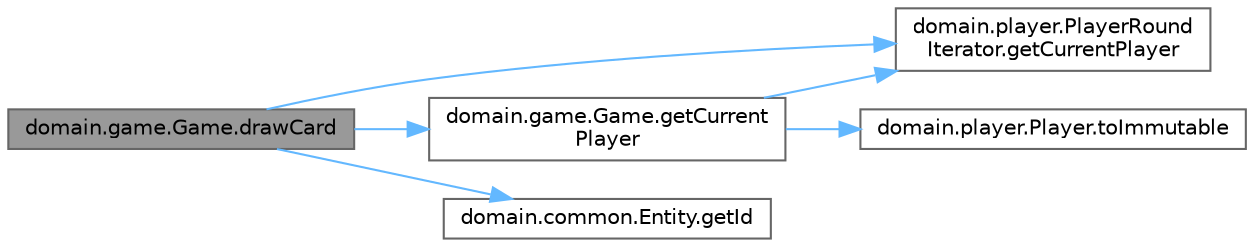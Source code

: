 digraph "domain.game.Game.drawCard"
{
 // LATEX_PDF_SIZE
  bgcolor="transparent";
  edge [fontname=Helvetica,fontsize=10,labelfontname=Helvetica,labelfontsize=10];
  node [fontname=Helvetica,fontsize=10,shape=box,height=0.2,width=0.4];
  rankdir="LR";
  Node1 [id="Node000001",label="domain.game.Game.drawCard",height=0.2,width=0.4,color="gray40", fillcolor="grey60", style="filled", fontcolor="black",tooltip="Permite al jugador actual robar una carta del mazo."];
  Node1 -> Node2 [id="edge6_Node000001_Node000002",color="steelblue1",style="solid",tooltip=" "];
  Node2 [id="Node000002",label="domain.game.Game.getCurrent\lPlayer",height=0.2,width=0.4,color="grey40", fillcolor="white", style="filled",URL="$classdomain_1_1game_1_1_game.html#a2e746d8b75db101e2d634cc64b3aac95",tooltip="Devuelve el jugador actual."];
  Node2 -> Node3 [id="edge7_Node000002_Node000003",color="steelblue1",style="solid",tooltip=" "];
  Node3 [id="Node000003",label="domain.player.PlayerRound\lIterator.getCurrentPlayer",height=0.2,width=0.4,color="grey40", fillcolor="white", style="filled",URL="$classdomain_1_1player_1_1_player_round_iterator.html#aa943e5e96c10ec3b2d5eccd968fad21c",tooltip=" "];
  Node2 -> Node4 [id="edge8_Node000002_Node000004",color="steelblue1",style="solid",tooltip=" "];
  Node4 [id="Node000004",label="domain.player.Player.toImmutable",height=0.2,width=0.4,color="grey40", fillcolor="white", style="filled",URL="$classdomain_1_1player_1_1_player.html#a13c6660993e83ed3109f1fa7e618f3ba",tooltip=" "];
  Node1 -> Node3 [id="edge9_Node000001_Node000003",color="steelblue1",style="solid",tooltip=" "];
  Node1 -> Node5 [id="edge10_Node000001_Node000005",color="steelblue1",style="solid",tooltip=" "];
  Node5 [id="Node000005",label="domain.common.Entity.getId",height=0.2,width=0.4,color="grey40", fillcolor="white", style="filled",URL="$classdomain_1_1common_1_1_entity.html#a1ef91685cfea92710db0e9acdd57312f",tooltip="Obtiene el identificador único de la entidad."];
}
